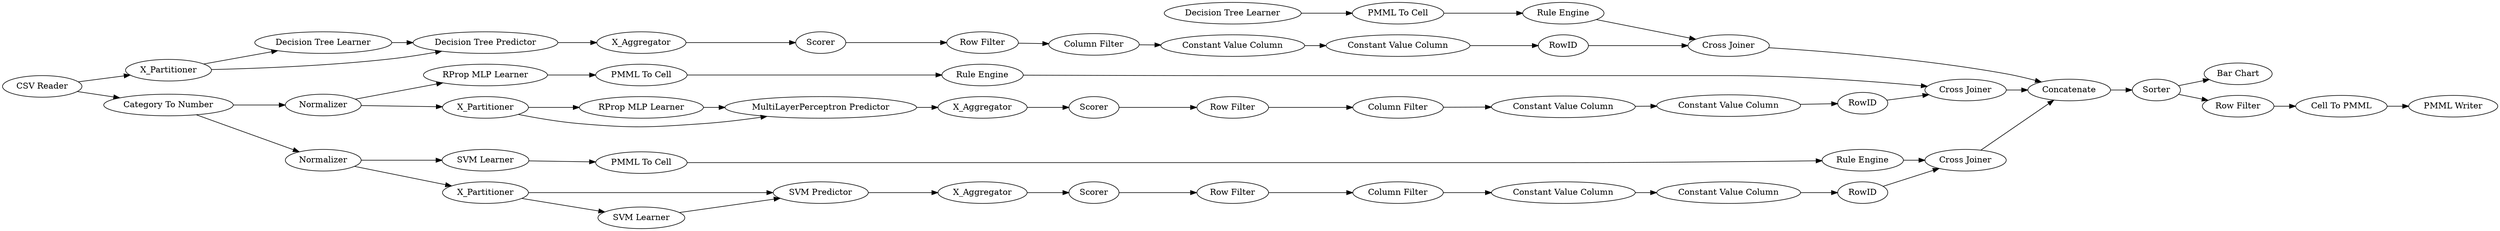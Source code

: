 digraph {
	"5580813954327306081_292" [label="Constant Value Column"]
	"6148321085123032799_52" [label=Sorter]
	"6075743674350271238_34" [label="Rule Engine"]
	"6148321085123032799_59" [label="Bar Chart"]
	"-1991770351734108860_33" [label="SVM Learner"]
	"-7919013376076097877_40" [label=Scorer]
	"-3022945828348362631_7" [label=X_Aggregator]
	"3150630039727042696_292" [label="Constant Value Column"]
	"-1991770351734108860_35" [label="Rule Engine"]
	"6148321085123032799_60" [label=Concatenate]
	"3150630039727042696_293" [label=RowID]
	"-4892823977932079795_34" [label="Rule Engine"]
	"-4892823977932079795_33" [label="Decision Tree Learner"]
	"5580813954327306081_293" [label=RowID]
	"4971485252357870677_293" [label=RowID]
	"5580813954327306081_290" [label="Constant Value Column"]
	"3150630039727042696_9" [label="Row Filter"]
	"-7263265384033185905_32" [label="Decision Tree Predictor"]
	"-3022945828348362631_40" [label=Normalizer]
	"-7263265384033185905_38" [label="Cross Joiner"]
	"6148321085123032799_54" [label="Cell To PMML"]
	"-7263265384033185905_31" [label="Decision Tree Learner"]
	"-7919013376076097877_31" [label="RProp MLP Learner"]
	"-7919013376076097877_7" [label=X_Aggregator]
	"6148321085123032799_61" [label="PMML Writer"]
	"-7919013376076097877_2" [label=X_Partitioner]
	"-7919013376076097877_32" [label="MultiLayerPerceptron Predictor"]
	"-7919013376076097877_38" [label="Cross Joiner"]
	"5580813954327306081_9" [label="Row Filter"]
	"5580813954327306081_294" [label="Column Filter"]
	"-3022945828348362631_2" [label=X_Partitioner]
	"4971485252357870677_294" [label="Column Filter"]
	"-3022945828348362631_31" [label="SVM Learner"]
	"-7263265384033185905_39" [label=Scorer]
	"-3022945828348362631_39" [label="Cross Joiner"]
	"4971485252357870677_290" [label="Constant Value Column"]
	"6148321085123032799_58" [label="Category To Number"]
	"-4892823977932079795_28" [label="PMML To Cell"]
	"6075743674350271238_35" [label="RProp MLP Learner"]
	"-7919013376076097877_39" [label=Normalizer]
	"6148321085123032799_53" [label="Row Filter"]
	"-3022945828348362631_32" [label="SVM Predictor"]
	"6148321085123032799_62" [label="CSV Reader"]
	"3150630039727042696_290" [label="Constant Value Column"]
	"6075743674350271238_22" [label="PMML To Cell"]
	"4971485252357870677_9" [label="Row Filter"]
	"-3022945828348362631_41" [label=Scorer]
	"3150630039727042696_294" [label="Column Filter"]
	"-7263265384033185905_2" [label=X_Partitioner]
	"4971485252357870677_292" [label="Constant Value Column"]
	"-7263265384033185905_7" [label=X_Aggregator]
	"-1991770351734108860_34" [label="PMML To Cell"]
	"-4892823977932079795_33" -> "-4892823977932079795_28"
	"6075743674350271238_35" -> "6075743674350271238_22"
	"-7263265384033185905_2" -> "-7263265384033185905_32"
	"6075743674350271238_34" -> "-7919013376076097877_38"
	"-7263265384033185905_32" -> "-7263265384033185905_7"
	"4971485252357870677_9" -> "4971485252357870677_294"
	"-3022945828348362631_41" -> "3150630039727042696_9"
	"-1991770351734108860_33" -> "-1991770351734108860_34"
	"-7919013376076097877_2" -> "-7919013376076097877_31"
	"-3022945828348362631_39" -> "6148321085123032799_60"
	"4971485252357870677_292" -> "4971485252357870677_293"
	"-7263265384033185905_2" -> "-7263265384033185905_31"
	"-7919013376076097877_39" -> "6075743674350271238_35"
	"3150630039727042696_9" -> "3150630039727042696_294"
	"5580813954327306081_9" -> "5580813954327306081_294"
	"-1991770351734108860_35" -> "-3022945828348362631_39"
	"3150630039727042696_294" -> "3150630039727042696_290"
	"5580813954327306081_290" -> "5580813954327306081_292"
	"-3022945828348362631_2" -> "-3022945828348362631_31"
	"6148321085123032799_58" -> "-7919013376076097877_39"
	"-7263265384033185905_38" -> "6148321085123032799_60"
	"-7263265384033185905_7" -> "-7263265384033185905_39"
	"-7919013376076097877_38" -> "6148321085123032799_60"
	"5580813954327306081_293" -> "-7919013376076097877_38"
	"4971485252357870677_293" -> "-7263265384033185905_38"
	"-7919013376076097877_32" -> "-7919013376076097877_7"
	"-3022945828348362631_40" -> "-1991770351734108860_33"
	"-3022945828348362631_32" -> "-3022945828348362631_7"
	"6148321085123032799_53" -> "6148321085123032799_54"
	"5580813954327306081_292" -> "5580813954327306081_293"
	"4971485252357870677_294" -> "4971485252357870677_290"
	"6148321085123032799_52" -> "6148321085123032799_53"
	"-7919013376076097877_31" -> "-7919013376076097877_32"
	"-3022945828348362631_40" -> "-3022945828348362631_2"
	"6148321085123032799_54" -> "6148321085123032799_61"
	"6075743674350271238_22" -> "6075743674350271238_34"
	"6148321085123032799_62" -> "-7263265384033185905_2"
	"-7919013376076097877_2" -> "-7919013376076097877_32"
	"6148321085123032799_60" -> "6148321085123032799_52"
	"-7919013376076097877_39" -> "-7919013376076097877_2"
	"6148321085123032799_62" -> "6148321085123032799_58"
	"6148321085123032799_52" -> "6148321085123032799_59"
	"3150630039727042696_293" -> "-3022945828348362631_39"
	"-4892823977932079795_28" -> "-4892823977932079795_34"
	"-4892823977932079795_34" -> "-7263265384033185905_38"
	"-7919013376076097877_40" -> "5580813954327306081_9"
	"6148321085123032799_58" -> "-3022945828348362631_40"
	"-3022945828348362631_31" -> "-3022945828348362631_32"
	"3150630039727042696_292" -> "3150630039727042696_293"
	"3150630039727042696_290" -> "3150630039727042696_292"
	"-3022945828348362631_2" -> "-3022945828348362631_32"
	"-3022945828348362631_7" -> "-3022945828348362631_41"
	"-7919013376076097877_7" -> "-7919013376076097877_40"
	"4971485252357870677_290" -> "4971485252357870677_292"
	"-1991770351734108860_34" -> "-1991770351734108860_35"
	"5580813954327306081_294" -> "5580813954327306081_290"
	"-7263265384033185905_31" -> "-7263265384033185905_32"
	"-7263265384033185905_39" -> "4971485252357870677_9"
	rankdir=LR
}
